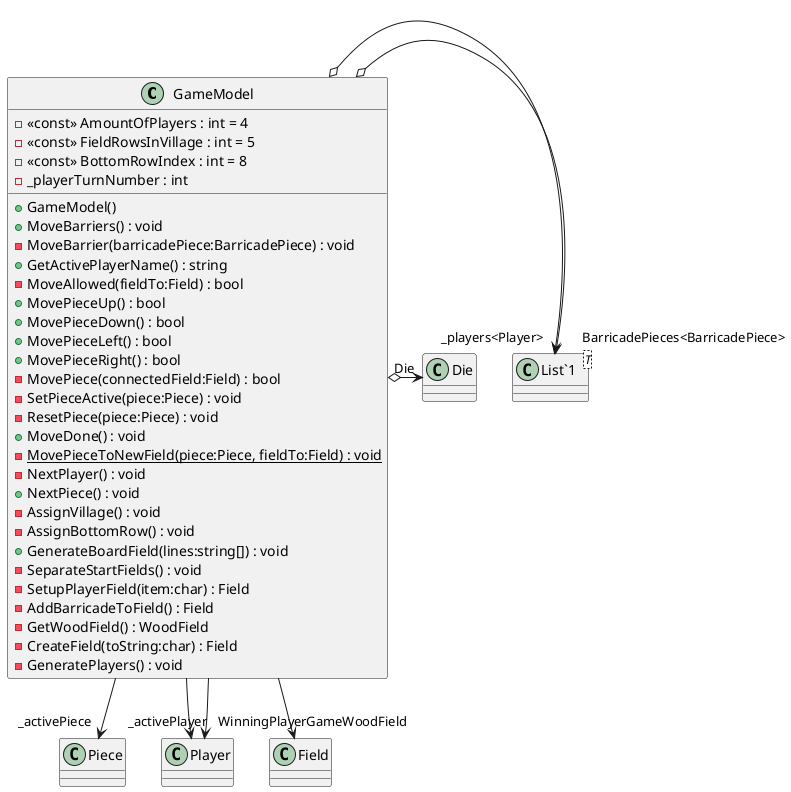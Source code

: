 @startuml
class GameModel {
    - <<const>> AmountOfPlayers : int = 4
    - <<const>> FieldRowsInVillage : int = 5
    - <<const>> BottomRowIndex : int = 8
    - _playerTurnNumber : int
    + GameModel()
    + MoveBarriers() : void
    - MoveBarrier(barricadePiece:BarricadePiece) : void
    + GetActivePlayerName() : string
    - MoveAllowed(fieldTo:Field) : bool
    + MovePieceUp() : bool
    + MovePieceDown() : bool
    + MovePieceLeft() : bool
    + MovePieceRight() : bool
    - MovePiece(connectedField:Field) : bool
    - SetPieceActive(piece:Piece) : void
    - ResetPiece(piece:Piece) : void
    + MoveDone() : void
    - {static} MovePieceToNewField(piece:Piece, fieldTo:Field) : void
    - NextPlayer() : void
    + NextPiece() : void
    - AssignVillage() : void
    - AssignBottomRow() : void
    + GenerateBoardField(lines:string[]) : void
    - SeparateStartFields() : void
    - SetupPlayerField(item:char) : Field
    - AddBarricadeToField() : Field
    - GetWoodField() : WoodField
    - CreateField(toString:char) : Field
    - GeneratePlayers() : void
}
class "List`1"<T> {
}
GameModel o-> "BarricadePieces<BarricadePiece>" "List`1"
GameModel o-> "_players<Player>" "List`1"
GameModel --> "_activePiece" Piece
GameModel --> "_activePlayer" Player
GameModel --> "WinningPlayer" Player
GameModel --> "GameWoodField" Field
GameModel o-> "Die" Die
@enduml
